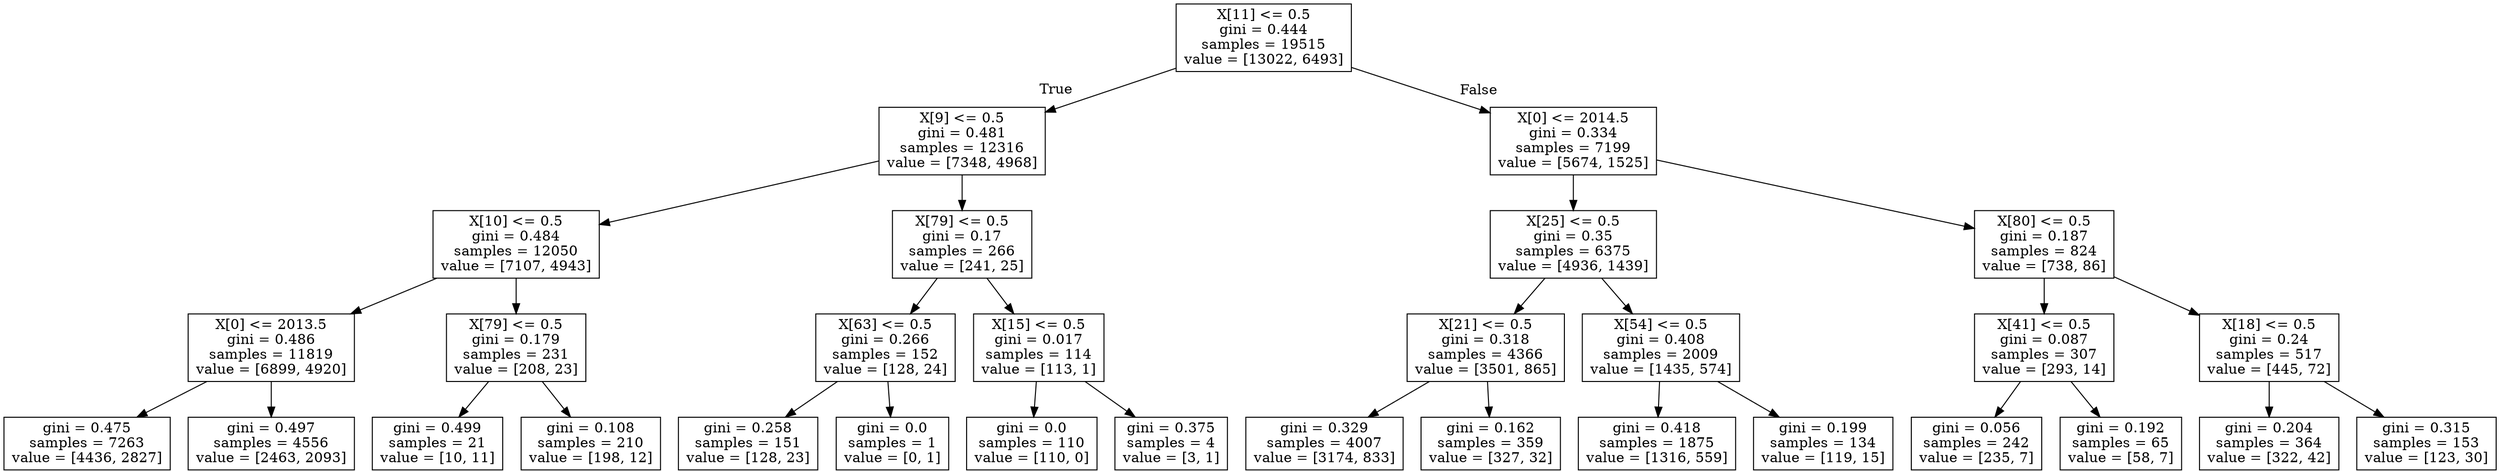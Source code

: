 digraph Tree {
node [shape=box] ;
0 [label="X[11] <= 0.5\ngini = 0.444\nsamples = 19515\nvalue = [13022, 6493]"] ;
1 [label="X[9] <= 0.5\ngini = 0.481\nsamples = 12316\nvalue = [7348, 4968]"] ;
0 -> 1 [labeldistance=2.5, labelangle=45, headlabel="True"] ;
2 [label="X[10] <= 0.5\ngini = 0.484\nsamples = 12050\nvalue = [7107, 4943]"] ;
1 -> 2 ;
3 [label="X[0] <= 2013.5\ngini = 0.486\nsamples = 11819\nvalue = [6899, 4920]"] ;
2 -> 3 ;
4 [label="gini = 0.475\nsamples = 7263\nvalue = [4436, 2827]"] ;
3 -> 4 ;
5 [label="gini = 0.497\nsamples = 4556\nvalue = [2463, 2093]"] ;
3 -> 5 ;
6 [label="X[79] <= 0.5\ngini = 0.179\nsamples = 231\nvalue = [208, 23]"] ;
2 -> 6 ;
7 [label="gini = 0.499\nsamples = 21\nvalue = [10, 11]"] ;
6 -> 7 ;
8 [label="gini = 0.108\nsamples = 210\nvalue = [198, 12]"] ;
6 -> 8 ;
9 [label="X[79] <= 0.5\ngini = 0.17\nsamples = 266\nvalue = [241, 25]"] ;
1 -> 9 ;
10 [label="X[63] <= 0.5\ngini = 0.266\nsamples = 152\nvalue = [128, 24]"] ;
9 -> 10 ;
11 [label="gini = 0.258\nsamples = 151\nvalue = [128, 23]"] ;
10 -> 11 ;
12 [label="gini = 0.0\nsamples = 1\nvalue = [0, 1]"] ;
10 -> 12 ;
13 [label="X[15] <= 0.5\ngini = 0.017\nsamples = 114\nvalue = [113, 1]"] ;
9 -> 13 ;
14 [label="gini = 0.0\nsamples = 110\nvalue = [110, 0]"] ;
13 -> 14 ;
15 [label="gini = 0.375\nsamples = 4\nvalue = [3, 1]"] ;
13 -> 15 ;
16 [label="X[0] <= 2014.5\ngini = 0.334\nsamples = 7199\nvalue = [5674, 1525]"] ;
0 -> 16 [labeldistance=2.5, labelangle=-45, headlabel="False"] ;
17 [label="X[25] <= 0.5\ngini = 0.35\nsamples = 6375\nvalue = [4936, 1439]"] ;
16 -> 17 ;
18 [label="X[21] <= 0.5\ngini = 0.318\nsamples = 4366\nvalue = [3501, 865]"] ;
17 -> 18 ;
19 [label="gini = 0.329\nsamples = 4007\nvalue = [3174, 833]"] ;
18 -> 19 ;
20 [label="gini = 0.162\nsamples = 359\nvalue = [327, 32]"] ;
18 -> 20 ;
21 [label="X[54] <= 0.5\ngini = 0.408\nsamples = 2009\nvalue = [1435, 574]"] ;
17 -> 21 ;
22 [label="gini = 0.418\nsamples = 1875\nvalue = [1316, 559]"] ;
21 -> 22 ;
23 [label="gini = 0.199\nsamples = 134\nvalue = [119, 15]"] ;
21 -> 23 ;
24 [label="X[80] <= 0.5\ngini = 0.187\nsamples = 824\nvalue = [738, 86]"] ;
16 -> 24 ;
25 [label="X[41] <= 0.5\ngini = 0.087\nsamples = 307\nvalue = [293, 14]"] ;
24 -> 25 ;
26 [label="gini = 0.056\nsamples = 242\nvalue = [235, 7]"] ;
25 -> 26 ;
27 [label="gini = 0.192\nsamples = 65\nvalue = [58, 7]"] ;
25 -> 27 ;
28 [label="X[18] <= 0.5\ngini = 0.24\nsamples = 517\nvalue = [445, 72]"] ;
24 -> 28 ;
29 [label="gini = 0.204\nsamples = 364\nvalue = [322, 42]"] ;
28 -> 29 ;
30 [label="gini = 0.315\nsamples = 153\nvalue = [123, 30]"] ;
28 -> 30 ;
}